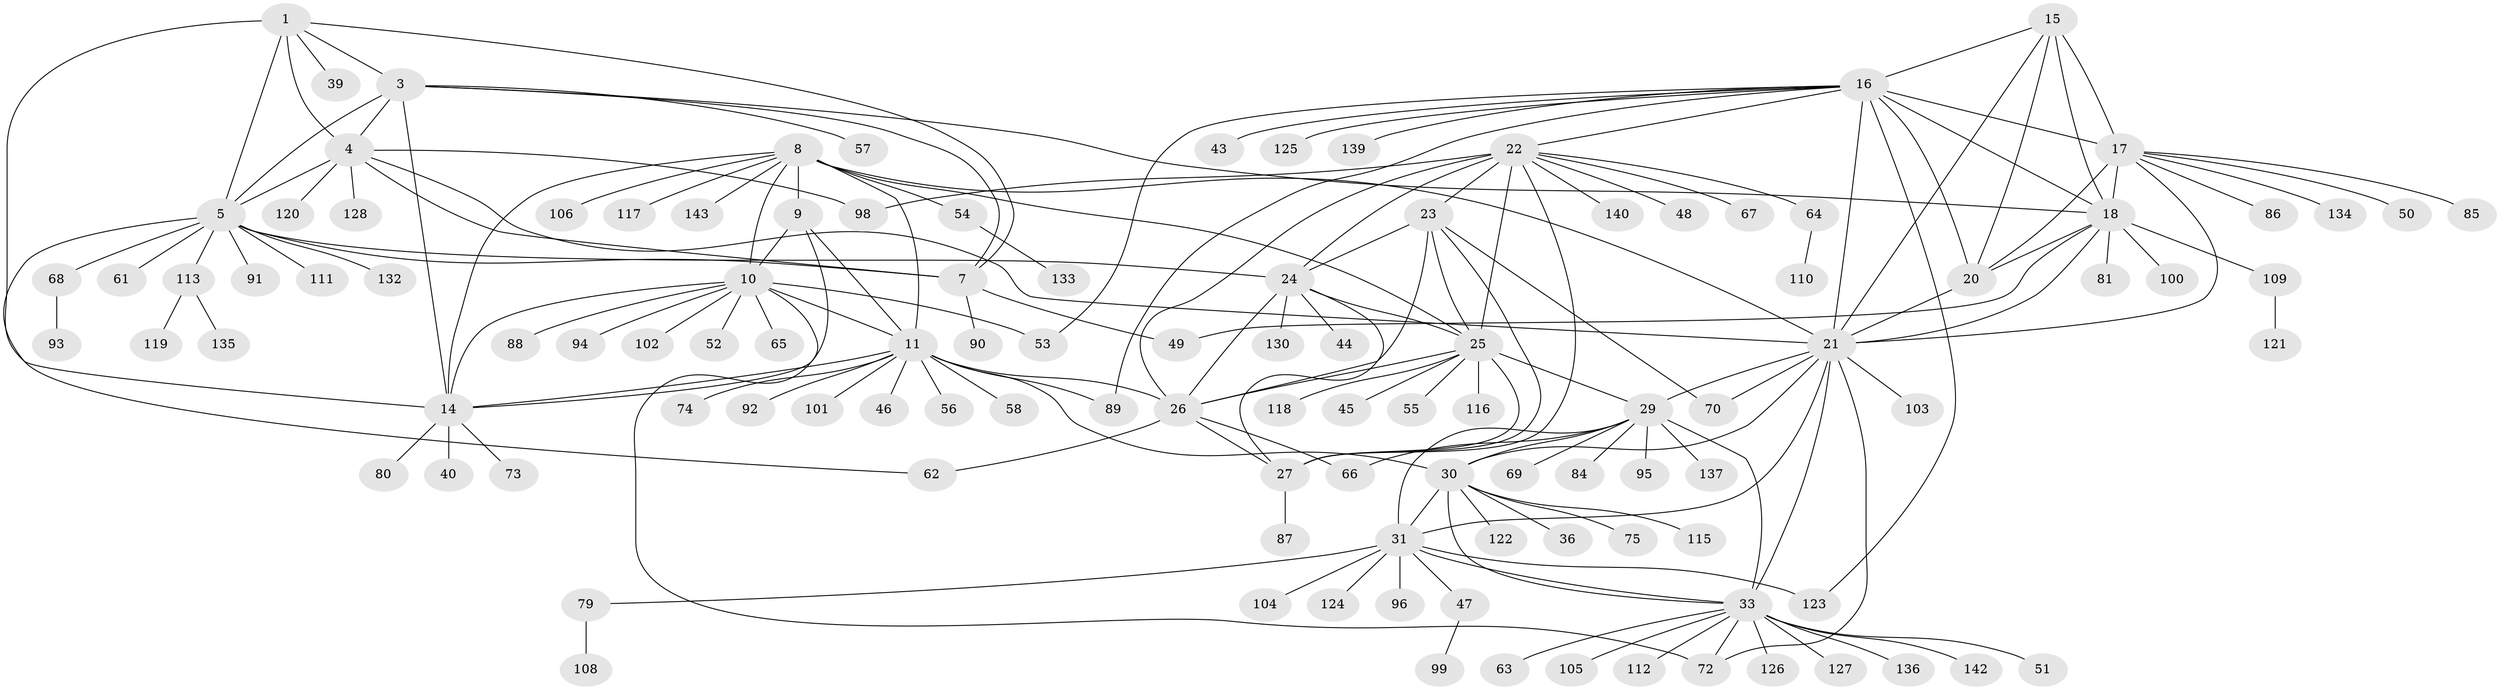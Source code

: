 // Generated by graph-tools (version 1.1) at 2025/24/03/03/25 07:24:14]
// undirected, 115 vertices, 170 edges
graph export_dot {
graph [start="1"]
  node [color=gray90,style=filled];
  1 [super="+2"];
  3 [super="+138"];
  4 [super="+97"];
  5 [super="+6"];
  7;
  8 [super="+13"];
  9;
  10 [super="+114"];
  11 [super="+12"];
  14 [super="+78"];
  15 [super="+77"];
  16 [super="+42"];
  17 [super="+19"];
  18 [super="+41"];
  20;
  21 [super="+35"];
  22 [super="+37"];
  23 [super="+82"];
  24 [super="+59"];
  25 [super="+28"];
  26 [super="+83"];
  27;
  29 [super="+32"];
  30 [super="+129"];
  31 [super="+38"];
  33 [super="+34"];
  36;
  39;
  40;
  43;
  44;
  45;
  46 [super="+71"];
  47;
  48;
  49;
  50;
  51;
  52 [super="+60"];
  53;
  54;
  55;
  56 [super="+76"];
  57;
  58;
  61;
  62;
  63;
  64;
  65;
  66;
  67;
  68;
  69;
  70;
  72 [super="+107"];
  73;
  74 [super="+141"];
  75;
  79;
  80;
  81;
  84;
  85;
  86;
  87;
  88;
  89;
  90;
  91;
  92;
  93;
  94;
  95;
  96;
  98;
  99;
  100;
  101;
  102;
  103;
  104;
  105;
  106;
  108;
  109;
  110;
  111;
  112;
  113 [super="+131"];
  115;
  116;
  117;
  118;
  119;
  120;
  121;
  122;
  123;
  124;
  125;
  126;
  127;
  128;
  130;
  132;
  133;
  134;
  135;
  136;
  137;
  139;
  140;
  142;
  143;
  1 -- 3 [weight=2];
  1 -- 4 [weight=2];
  1 -- 5 [weight=4];
  1 -- 7 [weight=2];
  1 -- 14;
  1 -- 39;
  3 -- 4;
  3 -- 5 [weight=2];
  3 -- 7;
  3 -- 18;
  3 -- 57;
  3 -- 14;
  4 -- 5 [weight=2];
  4 -- 7;
  4 -- 98;
  4 -- 120;
  4 -- 128;
  4 -- 21;
  5 -- 7 [weight=2];
  5 -- 61;
  5 -- 68;
  5 -- 111;
  5 -- 113;
  5 -- 132;
  5 -- 24;
  5 -- 91;
  5 -- 62;
  7 -- 49;
  7 -- 90;
  8 -- 9 [weight=2];
  8 -- 10 [weight=2];
  8 -- 11 [weight=4];
  8 -- 14 [weight=2];
  8 -- 21;
  8 -- 54;
  8 -- 106;
  8 -- 143;
  8 -- 117;
  8 -- 25;
  9 -- 10;
  9 -- 11 [weight=2];
  9 -- 14;
  10 -- 11 [weight=2];
  10 -- 14;
  10 -- 52;
  10 -- 53;
  10 -- 65;
  10 -- 88;
  10 -- 94;
  10 -- 102;
  10 -- 72;
  11 -- 14 [weight=2];
  11 -- 46;
  11 -- 58;
  11 -- 74;
  11 -- 89;
  11 -- 92;
  11 -- 101;
  11 -- 56;
  11 -- 26;
  11 -- 30;
  14 -- 40;
  14 -- 73;
  14 -- 80;
  15 -- 16;
  15 -- 17 [weight=2];
  15 -- 18;
  15 -- 20;
  15 -- 21;
  16 -- 17 [weight=2];
  16 -- 18;
  16 -- 20;
  16 -- 21;
  16 -- 22;
  16 -- 43;
  16 -- 53;
  16 -- 89;
  16 -- 123;
  16 -- 125;
  16 -- 139;
  17 -- 18 [weight=2];
  17 -- 20 [weight=2];
  17 -- 21 [weight=2];
  17 -- 50;
  17 -- 134;
  17 -- 85;
  17 -- 86;
  18 -- 20;
  18 -- 21;
  18 -- 49;
  18 -- 81;
  18 -- 100;
  18 -- 109;
  20 -- 21;
  21 -- 70;
  21 -- 103;
  21 -- 33 [weight=2];
  21 -- 29 [weight=2];
  21 -- 30;
  21 -- 31;
  21 -- 72;
  22 -- 23;
  22 -- 24;
  22 -- 25 [weight=2];
  22 -- 26;
  22 -- 27;
  22 -- 48;
  22 -- 64;
  22 -- 67;
  22 -- 98;
  22 -- 140;
  23 -- 24;
  23 -- 25 [weight=2];
  23 -- 26;
  23 -- 27;
  23 -- 70;
  24 -- 25 [weight=2];
  24 -- 26;
  24 -- 27;
  24 -- 44;
  24 -- 130;
  25 -- 26 [weight=2];
  25 -- 27 [weight=2];
  25 -- 45;
  25 -- 55;
  25 -- 118;
  25 -- 116;
  25 -- 29;
  26 -- 27;
  26 -- 62;
  26 -- 66;
  27 -- 87;
  29 -- 30 [weight=2];
  29 -- 31 [weight=2];
  29 -- 33 [weight=4];
  29 -- 95;
  29 -- 66;
  29 -- 69;
  29 -- 137;
  29 -- 84;
  30 -- 31;
  30 -- 33 [weight=2];
  30 -- 36;
  30 -- 75;
  30 -- 115;
  30 -- 122;
  31 -- 33 [weight=2];
  31 -- 47;
  31 -- 79;
  31 -- 96;
  31 -- 104;
  31 -- 123;
  31 -- 124;
  33 -- 51;
  33 -- 63;
  33 -- 72;
  33 -- 105;
  33 -- 112;
  33 -- 126;
  33 -- 127;
  33 -- 136;
  33 -- 142;
  47 -- 99;
  54 -- 133;
  64 -- 110;
  68 -- 93;
  79 -- 108;
  109 -- 121;
  113 -- 119;
  113 -- 135;
}
